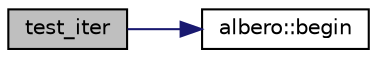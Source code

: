 digraph "test_iter"
{
 // LATEX_PDF_SIZE
  edge [fontname="Helvetica",fontsize="10",labelfontname="Helvetica",labelfontsize="10"];
  node [fontname="Helvetica",fontsize="10",shape=record];
  rankdir="LR";
  Node1 [label="test_iter",height=0.2,width=0.4,color="black", fillcolor="grey75", style="filled", fontcolor="black",tooltip=" "];
  Node1 -> Node2 [color="midnightblue",fontsize="10",style="solid",fontname="Helvetica"];
  Node2 [label="albero::begin",height=0.2,width=0.4,color="black", fillcolor="white", style="filled",URL="$classalbero.html#a9b6921216d92415493a6478c56599db8",tooltip="this function returns the iterator for the first element of the binary three"];
}
